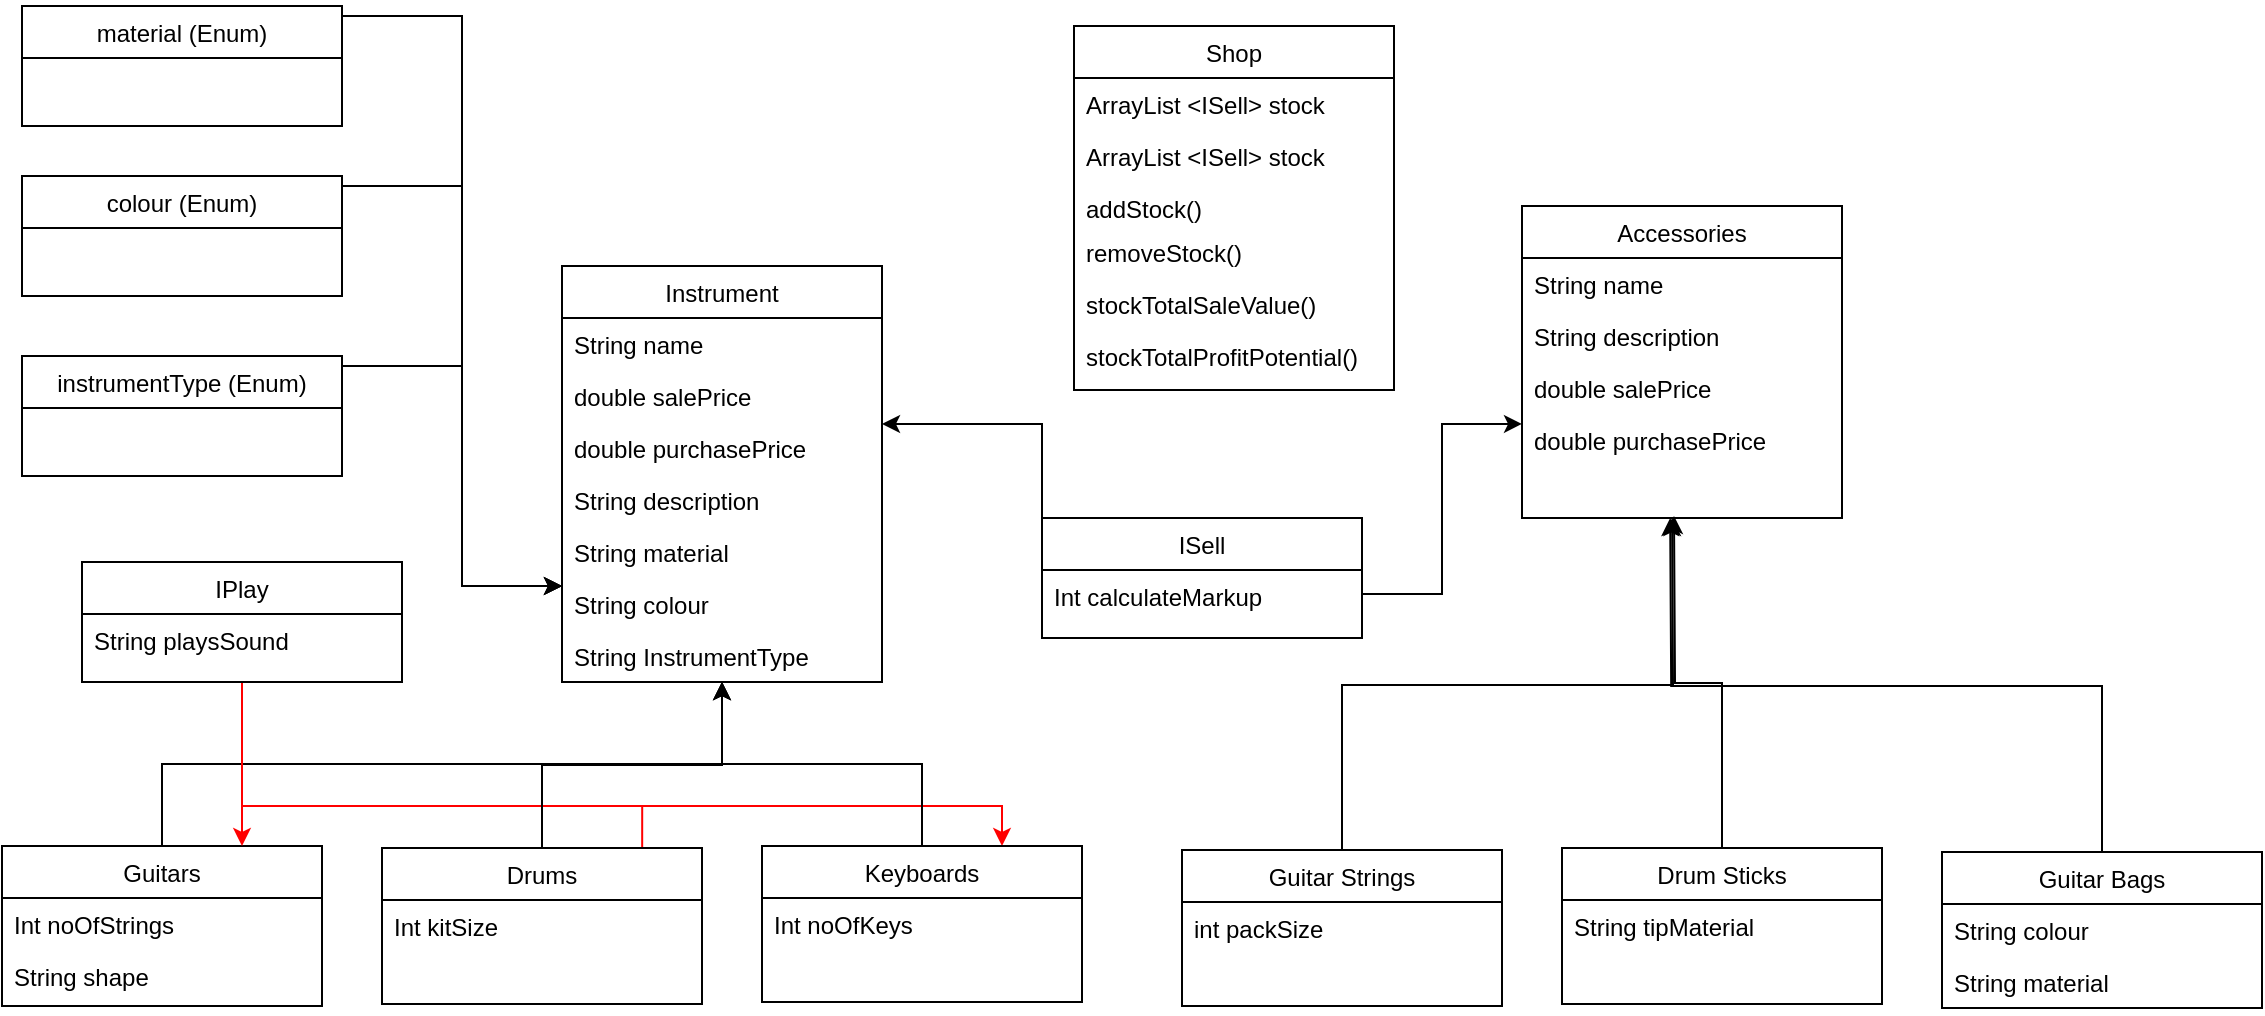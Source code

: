 <mxfile version="14.7.2" type="device"><diagram id="C5RBs43oDa-KdzZeNtuy" name="Page-1"><mxGraphModel dx="2065" dy="514" grid="1" gridSize="10" guides="1" tooltips="1" connect="1" arrows="1" fold="1" page="1" pageScale="1" pageWidth="827" pageHeight="1169" math="0" shadow="0"><root><mxCell id="WIyWlLk6GJQsqaUBKTNV-0"/><mxCell id="WIyWlLk6GJQsqaUBKTNV-1" parent="WIyWlLk6GJQsqaUBKTNV-0"/><mxCell id="zkfFHV4jXpPFQw0GAbJ--13" value="Shop&#10;" style="swimlane;fontStyle=0;align=center;verticalAlign=top;childLayout=stackLayout;horizontal=1;startSize=26;horizontalStack=0;resizeParent=1;resizeLast=0;collapsible=1;marginBottom=0;rounded=0;shadow=0;strokeWidth=1;" parent="WIyWlLk6GJQsqaUBKTNV-1" vertex="1"><mxGeometry x="386" y="120" width="160" height="182" as="geometry"><mxRectangle x="340" y="380" width="170" height="26" as="alternateBounds"/></mxGeometry></mxCell><mxCell id="fQYTBatKoe05oKKrotgL-78" value="ArrayList &lt;ISell&gt; stock" style="text;align=left;verticalAlign=top;spacingLeft=4;spacingRight=4;overflow=hidden;rotatable=0;points=[[0,0.5],[1,0.5]];portConstraint=eastwest;" vertex="1" parent="zkfFHV4jXpPFQw0GAbJ--13"><mxGeometry y="26" width="160" height="26" as="geometry"/></mxCell><mxCell id="fQYTBatKoe05oKKrotgL-92" value="ArrayList &lt;ISell&gt; stock" style="text;align=left;verticalAlign=top;spacingLeft=4;spacingRight=4;overflow=hidden;rotatable=0;points=[[0,0.5],[1,0.5]];portConstraint=eastwest;" vertex="1" parent="zkfFHV4jXpPFQw0GAbJ--13"><mxGeometry y="52" width="160" height="26" as="geometry"/></mxCell><mxCell id="fQYTBatKoe05oKKrotgL-80" value="addStock()" style="text;align=left;verticalAlign=top;spacingLeft=4;spacingRight=4;overflow=hidden;rotatable=0;points=[[0,0.5],[1,0.5]];portConstraint=eastwest;" vertex="1" parent="zkfFHV4jXpPFQw0GAbJ--13"><mxGeometry y="78" width="160" height="22" as="geometry"/></mxCell><mxCell id="fQYTBatKoe05oKKrotgL-81" value="removeStock()" style="text;align=left;verticalAlign=top;spacingLeft=4;spacingRight=4;overflow=hidden;rotatable=0;points=[[0,0.5],[1,0.5]];portConstraint=eastwest;" vertex="1" parent="zkfFHV4jXpPFQw0GAbJ--13"><mxGeometry y="100" width="160" height="26" as="geometry"/></mxCell><mxCell id="fQYTBatKoe05oKKrotgL-82" value="stockTotalSaleValue()" style="text;align=left;verticalAlign=top;spacingLeft=4;spacingRight=4;overflow=hidden;rotatable=0;points=[[0,0.5],[1,0.5]];portConstraint=eastwest;" vertex="1" parent="zkfFHV4jXpPFQw0GAbJ--13"><mxGeometry y="126" width="160" height="26" as="geometry"/></mxCell><mxCell id="fQYTBatKoe05oKKrotgL-83" value="stockTotalProfitPotential()" style="text;align=left;verticalAlign=top;spacingLeft=4;spacingRight=4;overflow=hidden;rotatable=0;points=[[0,0.5],[1,0.5]];portConstraint=eastwest;" vertex="1" parent="zkfFHV4jXpPFQw0GAbJ--13"><mxGeometry y="152" width="160" height="26" as="geometry"/></mxCell><mxCell id="fQYTBatKoe05oKKrotgL-1" value="Accessories" style="swimlane;fontStyle=0;align=center;verticalAlign=top;childLayout=stackLayout;horizontal=1;startSize=26;horizontalStack=0;resizeParent=1;resizeLast=0;collapsible=1;marginBottom=0;rounded=0;shadow=0;strokeWidth=1;" vertex="1" parent="WIyWlLk6GJQsqaUBKTNV-1"><mxGeometry x="610" y="210" width="160" height="156" as="geometry"><mxRectangle x="340" y="380" width="170" height="26" as="alternateBounds"/></mxGeometry></mxCell><mxCell id="fQYTBatKoe05oKKrotgL-64" value="String name" style="text;align=left;verticalAlign=top;spacingLeft=4;spacingRight=4;overflow=hidden;rotatable=0;points=[[0,0.5],[1,0.5]];portConstraint=eastwest;" vertex="1" parent="fQYTBatKoe05oKKrotgL-1"><mxGeometry y="26" width="160" height="26" as="geometry"/></mxCell><mxCell id="fQYTBatKoe05oKKrotgL-67" value="String description" style="text;align=left;verticalAlign=top;spacingLeft=4;spacingRight=4;overflow=hidden;rotatable=0;points=[[0,0.5],[1,0.5]];portConstraint=eastwest;" vertex="1" parent="fQYTBatKoe05oKKrotgL-1"><mxGeometry y="52" width="160" height="26" as="geometry"/></mxCell><mxCell id="fQYTBatKoe05oKKrotgL-65" value="double salePrice" style="text;align=left;verticalAlign=top;spacingLeft=4;spacingRight=4;overflow=hidden;rotatable=0;points=[[0,0.5],[1,0.5]];portConstraint=eastwest;" vertex="1" parent="fQYTBatKoe05oKKrotgL-1"><mxGeometry y="78" width="160" height="26" as="geometry"/></mxCell><mxCell id="fQYTBatKoe05oKKrotgL-66" value="double purchasePrice" style="text;align=left;verticalAlign=top;spacingLeft=4;spacingRight=4;overflow=hidden;rotatable=0;points=[[0,0.5],[1,0.5]];portConstraint=eastwest;" vertex="1" parent="fQYTBatKoe05oKKrotgL-1"><mxGeometry y="104" width="160" height="26" as="geometry"/></mxCell><mxCell id="fQYTBatKoe05oKKrotgL-45" style="edgeStyle=orthogonalEdgeStyle;rounded=0;orthogonalLoop=1;jettySize=auto;html=1;exitX=0.5;exitY=0;exitDx=0;exitDy=0;entryX=0.5;entryY=1;entryDx=0;entryDy=0;" edge="1" parent="WIyWlLk6GJQsqaUBKTNV-1" source="fQYTBatKoe05oKKrotgL-13" target="fQYTBatKoe05oKKrotgL-19"><mxGeometry relative="1" as="geometry"/></mxCell><mxCell id="fQYTBatKoe05oKKrotgL-13" value="Guitars" style="swimlane;fontStyle=0;align=center;verticalAlign=top;childLayout=stackLayout;horizontal=1;startSize=26;horizontalStack=0;resizeParent=1;resizeLast=0;collapsible=1;marginBottom=0;rounded=0;shadow=0;strokeWidth=1;" vertex="1" parent="WIyWlLk6GJQsqaUBKTNV-1"><mxGeometry x="-150" y="530" width="160" height="80" as="geometry"><mxRectangle x="130" y="380" width="160" height="26" as="alternateBounds"/></mxGeometry></mxCell><mxCell id="fQYTBatKoe05oKKrotgL-36" value="Int noOfStrings" style="text;align=left;verticalAlign=top;spacingLeft=4;spacingRight=4;overflow=hidden;rotatable=0;points=[[0,0.5],[1,0.5]];portConstraint=eastwest;" vertex="1" parent="fQYTBatKoe05oKKrotgL-13"><mxGeometry y="26" width="160" height="26" as="geometry"/></mxCell><mxCell id="fQYTBatKoe05oKKrotgL-37" value="String shape" style="text;align=left;verticalAlign=top;spacingLeft=4;spacingRight=4;overflow=hidden;rotatable=0;points=[[0,0.5],[1,0.5]];portConstraint=eastwest;" vertex="1" parent="fQYTBatKoe05oKKrotgL-13"><mxGeometry y="52" width="160" height="26" as="geometry"/></mxCell><mxCell id="fQYTBatKoe05oKKrotgL-19" value="Instrument" style="swimlane;fontStyle=0;align=center;verticalAlign=top;childLayout=stackLayout;horizontal=1;startSize=26;horizontalStack=0;resizeParent=1;resizeLast=0;collapsible=1;marginBottom=0;rounded=0;shadow=0;strokeWidth=1;" vertex="1" parent="WIyWlLk6GJQsqaUBKTNV-1"><mxGeometry x="130" y="240" width="160" height="208" as="geometry"><mxRectangle x="340" y="380" width="170" height="26" as="alternateBounds"/></mxGeometry></mxCell><mxCell id="fQYTBatKoe05oKKrotgL-29" value="String name" style="text;align=left;verticalAlign=top;spacingLeft=4;spacingRight=4;overflow=hidden;rotatable=0;points=[[0,0.5],[1,0.5]];portConstraint=eastwest;" vertex="1" parent="fQYTBatKoe05oKKrotgL-19"><mxGeometry y="26" width="160" height="26" as="geometry"/></mxCell><mxCell id="fQYTBatKoe05oKKrotgL-0" value="double salePrice" style="text;align=left;verticalAlign=top;spacingLeft=4;spacingRight=4;overflow=hidden;rotatable=0;points=[[0,0.5],[1,0.5]];portConstraint=eastwest;" vertex="1" parent="fQYTBatKoe05oKKrotgL-19"><mxGeometry y="52" width="160" height="26" as="geometry"/></mxCell><mxCell id="fQYTBatKoe05oKKrotgL-12" value="double purchasePrice" style="text;align=left;verticalAlign=top;spacingLeft=4;spacingRight=4;overflow=hidden;rotatable=0;points=[[0,0.5],[1,0.5]];portConstraint=eastwest;" vertex="1" parent="fQYTBatKoe05oKKrotgL-19"><mxGeometry y="78" width="160" height="26" as="geometry"/></mxCell><mxCell id="fQYTBatKoe05oKKrotgL-31" value="String description" style="text;align=left;verticalAlign=top;spacingLeft=4;spacingRight=4;overflow=hidden;rotatable=0;points=[[0,0.5],[1,0.5]];portConstraint=eastwest;" vertex="1" parent="fQYTBatKoe05oKKrotgL-19"><mxGeometry y="104" width="160" height="26" as="geometry"/></mxCell><mxCell id="fQYTBatKoe05oKKrotgL-21" value="String material" style="text;align=left;verticalAlign=top;spacingLeft=4;spacingRight=4;overflow=hidden;rotatable=0;points=[[0,0.5],[1,0.5]];portConstraint=eastwest;" vertex="1" parent="fQYTBatKoe05oKKrotgL-19"><mxGeometry y="130" width="160" height="26" as="geometry"/></mxCell><mxCell id="fQYTBatKoe05oKKrotgL-24" value="String colour" style="text;align=left;verticalAlign=top;spacingLeft=4;spacingRight=4;overflow=hidden;rotatable=0;points=[[0,0.5],[1,0.5]];portConstraint=eastwest;" vertex="1" parent="fQYTBatKoe05oKKrotgL-19"><mxGeometry y="156" width="160" height="26" as="geometry"/></mxCell><mxCell id="fQYTBatKoe05oKKrotgL-25" value="String InstrumentType" style="text;align=left;verticalAlign=top;spacingLeft=4;spacingRight=4;overflow=hidden;rotatable=0;points=[[0,0.5],[1,0.5]];portConstraint=eastwest;" vertex="1" parent="fQYTBatKoe05oKKrotgL-19"><mxGeometry y="182" width="160" height="26" as="geometry"/></mxCell><mxCell id="fQYTBatKoe05oKKrotgL-86" style="edgeStyle=orthogonalEdgeStyle;rounded=0;orthogonalLoop=1;jettySize=auto;html=1;exitX=0.5;exitY=1;exitDx=0;exitDy=0;entryX=0.75;entryY=0;entryDx=0;entryDy=0;strokeColor=#FF0000;" edge="1" parent="WIyWlLk6GJQsqaUBKTNV-1" source="fQYTBatKoe05oKKrotgL-26" target="fQYTBatKoe05oKKrotgL-13"><mxGeometry relative="1" as="geometry"/></mxCell><mxCell id="fQYTBatKoe05oKKrotgL-87" style="edgeStyle=orthogonalEdgeStyle;rounded=0;orthogonalLoop=1;jettySize=auto;html=1;exitX=0.5;exitY=1;exitDx=0;exitDy=0;entryX=0.813;entryY=0.115;entryDx=0;entryDy=0;entryPerimeter=0;strokeColor=#FF0000;" edge="1" parent="WIyWlLk6GJQsqaUBKTNV-1" source="fQYTBatKoe05oKKrotgL-26" target="fQYTBatKoe05oKKrotgL-38"><mxGeometry relative="1" as="geometry"><Array as="points"><mxPoint x="-30" y="510"/><mxPoint x="170" y="510"/></Array></mxGeometry></mxCell><mxCell id="fQYTBatKoe05oKKrotgL-88" style="edgeStyle=orthogonalEdgeStyle;rounded=0;orthogonalLoop=1;jettySize=auto;html=1;exitX=0.5;exitY=1;exitDx=0;exitDy=0;entryX=0.75;entryY=0;entryDx=0;entryDy=0;fillColor=#FF0000;strokeColor=#FF0000;" edge="1" parent="WIyWlLk6GJQsqaUBKTNV-1" source="fQYTBatKoe05oKKrotgL-26" target="fQYTBatKoe05oKKrotgL-41"><mxGeometry relative="1" as="geometry"><Array as="points"><mxPoint x="-30" y="510"/><mxPoint x="350" y="510"/></Array></mxGeometry></mxCell><mxCell id="fQYTBatKoe05oKKrotgL-26" value="IPlay" style="swimlane;fontStyle=0;align=center;verticalAlign=top;childLayout=stackLayout;horizontal=1;startSize=26;horizontalStack=0;resizeParent=1;resizeLast=0;collapsible=1;marginBottom=0;rounded=0;shadow=0;strokeWidth=1;" vertex="1" parent="WIyWlLk6GJQsqaUBKTNV-1"><mxGeometry x="-110" y="388" width="160" height="60" as="geometry"><mxRectangle x="340" y="380" width="170" height="26" as="alternateBounds"/></mxGeometry></mxCell><mxCell id="fQYTBatKoe05oKKrotgL-27" value="String playsSound" style="text;align=left;verticalAlign=top;spacingLeft=4;spacingRight=4;overflow=hidden;rotatable=0;points=[[0,0.5],[1,0.5]];portConstraint=eastwest;" vertex="1" parent="fQYTBatKoe05oKKrotgL-26"><mxGeometry y="26" width="160" height="26" as="geometry"/></mxCell><mxCell id="fQYTBatKoe05oKKrotgL-61" style="edgeStyle=orthogonalEdgeStyle;rounded=0;orthogonalLoop=1;jettySize=auto;html=1;exitX=1;exitY=0.5;exitDx=0;exitDy=0;" edge="1" parent="WIyWlLk6GJQsqaUBKTNV-1" source="fQYTBatKoe05oKKrotgL-32"><mxGeometry relative="1" as="geometry"><mxPoint x="130" y="400" as="targetPoint"/><Array as="points"><mxPoint x="80" y="200"/><mxPoint x="80" y="400"/></Array></mxGeometry></mxCell><mxCell id="fQYTBatKoe05oKKrotgL-32" value="colour (Enum)" style="swimlane;fontStyle=0;align=center;verticalAlign=top;childLayout=stackLayout;horizontal=1;startSize=26;horizontalStack=0;resizeParent=1;resizeLast=0;collapsible=1;marginBottom=0;rounded=0;shadow=0;strokeWidth=1;" vertex="1" parent="WIyWlLk6GJQsqaUBKTNV-1"><mxGeometry x="-140" y="195" width="160" height="60" as="geometry"><mxRectangle x="340" y="380" width="170" height="26" as="alternateBounds"/></mxGeometry></mxCell><mxCell id="fQYTBatKoe05oKKrotgL-63" style="edgeStyle=orthogonalEdgeStyle;rounded=0;orthogonalLoop=1;jettySize=auto;html=1;exitX=1;exitY=0.5;exitDx=0;exitDy=0;" edge="1" parent="WIyWlLk6GJQsqaUBKTNV-1" source="fQYTBatKoe05oKKrotgL-33" target="fQYTBatKoe05oKKrotgL-24"><mxGeometry relative="1" as="geometry"><Array as="points"><mxPoint x="80" y="115"/><mxPoint x="80" y="400"/></Array></mxGeometry></mxCell><mxCell id="fQYTBatKoe05oKKrotgL-33" value="material (Enum)" style="swimlane;fontStyle=0;align=center;verticalAlign=top;childLayout=stackLayout;horizontal=1;startSize=26;horizontalStack=0;resizeParent=1;resizeLast=0;collapsible=1;marginBottom=0;rounded=0;shadow=0;strokeWidth=1;" vertex="1" parent="WIyWlLk6GJQsqaUBKTNV-1"><mxGeometry x="-140" y="110" width="160" height="60" as="geometry"><mxRectangle x="340" y="380" width="170" height="26" as="alternateBounds"/></mxGeometry></mxCell><mxCell id="fQYTBatKoe05oKKrotgL-62" style="edgeStyle=orthogonalEdgeStyle;rounded=0;orthogonalLoop=1;jettySize=auto;html=1;exitX=1;exitY=0.5;exitDx=0;exitDy=0;" edge="1" parent="WIyWlLk6GJQsqaUBKTNV-1" source="fQYTBatKoe05oKKrotgL-34"><mxGeometry relative="1" as="geometry"><mxPoint x="130" y="400" as="targetPoint"/><Array as="points"><mxPoint x="80" y="290"/><mxPoint x="80" y="400"/></Array></mxGeometry></mxCell><mxCell id="fQYTBatKoe05oKKrotgL-34" value="instrumentType (Enum)" style="swimlane;fontStyle=0;align=center;verticalAlign=top;childLayout=stackLayout;horizontal=1;startSize=26;horizontalStack=0;resizeParent=1;resizeLast=0;collapsible=1;marginBottom=0;rounded=0;shadow=0;strokeWidth=1;" vertex="1" parent="WIyWlLk6GJQsqaUBKTNV-1"><mxGeometry x="-140" y="285" width="160" height="60" as="geometry"><mxRectangle x="340" y="380" width="170" height="26" as="alternateBounds"/></mxGeometry></mxCell><mxCell id="fQYTBatKoe05oKKrotgL-48" style="edgeStyle=orthogonalEdgeStyle;rounded=0;orthogonalLoop=1;jettySize=auto;html=1;exitX=0.5;exitY=0;exitDx=0;exitDy=0;entryX=0.5;entryY=1;entryDx=0;entryDy=0;entryPerimeter=0;" edge="1" parent="WIyWlLk6GJQsqaUBKTNV-1" source="fQYTBatKoe05oKKrotgL-38" target="fQYTBatKoe05oKKrotgL-25"><mxGeometry relative="1" as="geometry"/></mxCell><mxCell id="fQYTBatKoe05oKKrotgL-38" value="Drums" style="swimlane;fontStyle=0;align=center;verticalAlign=top;childLayout=stackLayout;horizontal=1;startSize=26;horizontalStack=0;resizeParent=1;resizeLast=0;collapsible=1;marginBottom=0;rounded=0;shadow=0;strokeWidth=1;" vertex="1" parent="WIyWlLk6GJQsqaUBKTNV-1"><mxGeometry x="40" y="531" width="160" height="78" as="geometry"><mxRectangle x="130" y="380" width="160" height="26" as="alternateBounds"/></mxGeometry></mxCell><mxCell id="fQYTBatKoe05oKKrotgL-39" value="Int kitSize" style="text;align=left;verticalAlign=top;spacingLeft=4;spacingRight=4;overflow=hidden;rotatable=0;points=[[0,0.5],[1,0.5]];portConstraint=eastwest;" vertex="1" parent="fQYTBatKoe05oKKrotgL-38"><mxGeometry y="26" width="160" height="26" as="geometry"/></mxCell><mxCell id="fQYTBatKoe05oKKrotgL-47" style="edgeStyle=orthogonalEdgeStyle;rounded=0;orthogonalLoop=1;jettySize=auto;html=1;exitX=0.5;exitY=0;exitDx=0;exitDy=0;entryX=0.5;entryY=1;entryDx=0;entryDy=0;entryPerimeter=0;" edge="1" parent="WIyWlLk6GJQsqaUBKTNV-1" source="fQYTBatKoe05oKKrotgL-41" target="fQYTBatKoe05oKKrotgL-25"><mxGeometry relative="1" as="geometry"/></mxCell><mxCell id="fQYTBatKoe05oKKrotgL-41" value="Keyboards" style="swimlane;fontStyle=0;align=center;verticalAlign=top;childLayout=stackLayout;horizontal=1;startSize=26;horizontalStack=0;resizeParent=1;resizeLast=0;collapsible=1;marginBottom=0;rounded=0;shadow=0;strokeWidth=1;" vertex="1" parent="WIyWlLk6GJQsqaUBKTNV-1"><mxGeometry x="230" y="530" width="160" height="78" as="geometry"><mxRectangle x="130" y="380" width="160" height="26" as="alternateBounds"/></mxGeometry></mxCell><mxCell id="fQYTBatKoe05oKKrotgL-42" value="Int noOfKeys" style="text;align=left;verticalAlign=top;spacingLeft=4;spacingRight=4;overflow=hidden;rotatable=0;points=[[0,0.5],[1,0.5]];portConstraint=eastwest;" vertex="1" parent="fQYTBatKoe05oKKrotgL-41"><mxGeometry y="26" width="160" height="26" as="geometry"/></mxCell><mxCell id="fQYTBatKoe05oKKrotgL-43" value="ISell" style="swimlane;fontStyle=0;align=center;verticalAlign=top;childLayout=stackLayout;horizontal=1;startSize=26;horizontalStack=0;resizeParent=1;resizeLast=0;collapsible=1;marginBottom=0;rounded=0;shadow=0;strokeWidth=1;" vertex="1" parent="WIyWlLk6GJQsqaUBKTNV-1"><mxGeometry x="370" y="366" width="160" height="60" as="geometry"><mxRectangle x="340" y="380" width="170" height="26" as="alternateBounds"/></mxGeometry></mxCell><mxCell id="fQYTBatKoe05oKKrotgL-44" value="Int calculateMarkup" style="text;align=left;verticalAlign=top;spacingLeft=4;spacingRight=4;overflow=hidden;rotatable=0;points=[[0,0.5],[1,0.5]];portConstraint=eastwest;" vertex="1" parent="fQYTBatKoe05oKKrotgL-43"><mxGeometry y="26" width="160" height="24" as="geometry"/></mxCell><mxCell id="fQYTBatKoe05oKKrotgL-73" style="edgeStyle=orthogonalEdgeStyle;rounded=0;orthogonalLoop=1;jettySize=auto;html=1;exitX=0.5;exitY=0;exitDx=0;exitDy=0;entryX=0.469;entryY=1;entryDx=0;entryDy=0;entryPerimeter=0;" edge="1" parent="WIyWlLk6GJQsqaUBKTNV-1" source="fQYTBatKoe05oKKrotgL-49"><mxGeometry relative="1" as="geometry"><mxPoint x="685.04" y="366" as="targetPoint"/></mxGeometry></mxCell><mxCell id="fQYTBatKoe05oKKrotgL-49" value="Guitar Strings" style="swimlane;fontStyle=0;align=center;verticalAlign=top;childLayout=stackLayout;horizontal=1;startSize=26;horizontalStack=0;resizeParent=1;resizeLast=0;collapsible=1;marginBottom=0;rounded=0;shadow=0;strokeWidth=1;" vertex="1" parent="WIyWlLk6GJQsqaUBKTNV-1"><mxGeometry x="440" y="532" width="160" height="78" as="geometry"><mxRectangle x="130" y="380" width="160" height="26" as="alternateBounds"/></mxGeometry></mxCell><mxCell id="fQYTBatKoe05oKKrotgL-50" value="int packSize" style="text;align=left;verticalAlign=top;spacingLeft=4;spacingRight=4;overflow=hidden;rotatable=0;points=[[0,0.5],[1,0.5]];portConstraint=eastwest;" vertex="1" parent="fQYTBatKoe05oKKrotgL-49"><mxGeometry y="26" width="160" height="26" as="geometry"/></mxCell><mxCell id="fQYTBatKoe05oKKrotgL-74" style="edgeStyle=orthogonalEdgeStyle;rounded=0;orthogonalLoop=1;jettySize=auto;html=1;exitX=0.5;exitY=0;exitDx=0;exitDy=0;entryX=0.475;entryY=0.962;entryDx=0;entryDy=0;entryPerimeter=0;" edge="1" parent="WIyWlLk6GJQsqaUBKTNV-1" source="fQYTBatKoe05oKKrotgL-52"><mxGeometry relative="1" as="geometry"><mxPoint x="686" y="365.012" as="targetPoint"/></mxGeometry></mxCell><mxCell id="fQYTBatKoe05oKKrotgL-52" value="Drum Sticks" style="swimlane;fontStyle=0;align=center;verticalAlign=top;childLayout=stackLayout;horizontal=1;startSize=26;horizontalStack=0;resizeParent=1;resizeLast=0;collapsible=1;marginBottom=0;rounded=0;shadow=0;strokeWidth=1;" vertex="1" parent="WIyWlLk6GJQsqaUBKTNV-1"><mxGeometry x="630" y="531" width="160" height="78" as="geometry"><mxRectangle x="130" y="380" width="160" height="26" as="alternateBounds"/></mxGeometry></mxCell><mxCell id="fQYTBatKoe05oKKrotgL-53" value="String tipMaterial" style="text;align=left;verticalAlign=top;spacingLeft=4;spacingRight=4;overflow=hidden;rotatable=0;points=[[0,0.5],[1,0.5]];portConstraint=eastwest;" vertex="1" parent="fQYTBatKoe05oKKrotgL-52"><mxGeometry y="26" width="160" height="26" as="geometry"/></mxCell><mxCell id="fQYTBatKoe05oKKrotgL-72" style="edgeStyle=orthogonalEdgeStyle;rounded=0;orthogonalLoop=1;jettySize=auto;html=1;exitX=0.5;exitY=0;exitDx=0;exitDy=0;entryX=0.463;entryY=1;entryDx=0;entryDy=0;entryPerimeter=0;" edge="1" parent="WIyWlLk6GJQsqaUBKTNV-1" source="fQYTBatKoe05oKKrotgL-54"><mxGeometry relative="1" as="geometry"><mxPoint x="684.08" y="366" as="targetPoint"/></mxGeometry></mxCell><mxCell id="fQYTBatKoe05oKKrotgL-54" value="Guitar Bags" style="swimlane;fontStyle=0;align=center;verticalAlign=top;childLayout=stackLayout;horizontal=1;startSize=26;horizontalStack=0;resizeParent=1;resizeLast=0;collapsible=1;marginBottom=0;rounded=0;shadow=0;strokeWidth=1;" vertex="1" parent="WIyWlLk6GJQsqaUBKTNV-1"><mxGeometry x="820" y="533" width="160" height="78" as="geometry"><mxRectangle x="130" y="380" width="160" height="26" as="alternateBounds"/></mxGeometry></mxCell><mxCell id="fQYTBatKoe05oKKrotgL-55" value="String colour" style="text;align=left;verticalAlign=top;spacingLeft=4;spacingRight=4;overflow=hidden;rotatable=0;points=[[0,0.5],[1,0.5]];portConstraint=eastwest;" vertex="1" parent="fQYTBatKoe05oKKrotgL-54"><mxGeometry y="26" width="160" height="26" as="geometry"/></mxCell><mxCell id="fQYTBatKoe05oKKrotgL-91" value="String material" style="text;align=left;verticalAlign=top;spacingLeft=4;spacingRight=4;overflow=hidden;rotatable=0;points=[[0,0.5],[1,0.5]];portConstraint=eastwest;" vertex="1" parent="fQYTBatKoe05oKKrotgL-54"><mxGeometry y="52" width="160" height="26" as="geometry"/></mxCell><mxCell id="fQYTBatKoe05oKKrotgL-76" style="edgeStyle=orthogonalEdgeStyle;rounded=0;orthogonalLoop=1;jettySize=auto;html=1;exitX=0;exitY=0.5;exitDx=0;exitDy=0;entryX=1;entryY=0.038;entryDx=0;entryDy=0;entryPerimeter=0;" edge="1" parent="WIyWlLk6GJQsqaUBKTNV-1" source="fQYTBatKoe05oKKrotgL-44" target="fQYTBatKoe05oKKrotgL-12"><mxGeometry relative="1" as="geometry"><Array as="points"><mxPoint x="310" y="319"/><mxPoint x="310" y="319"/></Array></mxGeometry></mxCell><mxCell id="fQYTBatKoe05oKKrotgL-77" style="edgeStyle=orthogonalEdgeStyle;rounded=0;orthogonalLoop=1;jettySize=auto;html=1;exitX=1;exitY=0.5;exitDx=0;exitDy=0;entryX=0;entryY=0.192;entryDx=0;entryDy=0;entryPerimeter=0;" edge="1" parent="WIyWlLk6GJQsqaUBKTNV-1" source="fQYTBatKoe05oKKrotgL-44" target="fQYTBatKoe05oKKrotgL-66"><mxGeometry relative="1" as="geometry"/></mxCell></root></mxGraphModel></diagram></mxfile>